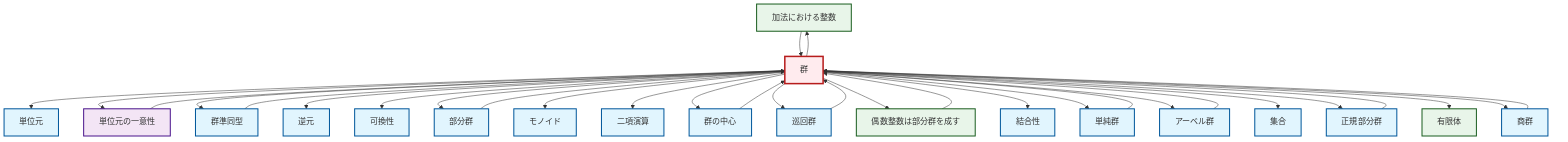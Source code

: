 graph TD
    classDef definition fill:#e1f5fe,stroke:#01579b,stroke-width:2px
    classDef theorem fill:#f3e5f5,stroke:#4a148c,stroke-width:2px
    classDef axiom fill:#fff3e0,stroke:#e65100,stroke-width:2px
    classDef example fill:#e8f5e9,stroke:#1b5e20,stroke-width:2px
    classDef current fill:#ffebee,stroke:#b71c1c,stroke-width:3px
    ex-integers-addition["加法における整数"]:::example
    def-binary-operation["二項演算"]:::definition
    def-inverse-element["逆元"]:::definition
    def-center-of-group["群の中心"]:::definition
    def-homomorphism["群準同型"]:::definition
    def-subgroup["部分群"]:::definition
    def-abelian-group["アーベル群"]:::definition
    def-cyclic-group["巡回群"]:::definition
    def-simple-group["単純群"]:::definition
    def-set["集合"]:::definition
    thm-unique-identity["単位元の一意性"]:::theorem
    ex-even-integers-subgroup["偶数整数は部分群を成す"]:::example
    def-quotient-group["商群"]:::definition
    def-identity-element["単位元"]:::definition
    def-normal-subgroup["正規部分群"]:::definition
    def-group["群"]:::definition
    def-associativity["結合性"]:::definition
    ex-finite-field["有限体"]:::example
    def-monoid["モノイド"]:::definition
    def-commutativity["可換性"]:::definition
    def-group --> def-identity-element
    def-group --> thm-unique-identity
    def-subgroup --> def-group
    def-group --> def-homomorphism
    ex-even-integers-subgroup --> def-group
    def-group --> def-inverse-element
    def-cyclic-group --> def-group
    def-group --> def-commutativity
    def-group --> ex-integers-addition
    def-quotient-group --> def-group
    def-group --> def-subgroup
    def-group --> def-monoid
    def-group --> def-binary-operation
    def-group --> def-center-of-group
    ex-integers-addition --> def-group
    def-center-of-group --> def-group
    def-group --> def-cyclic-group
    def-group --> ex-even-integers-subgroup
    def-normal-subgroup --> def-group
    def-simple-group --> def-group
    def-group --> def-associativity
    def-abelian-group --> def-group
    def-group --> def-simple-group
    def-group --> def-abelian-group
    def-group --> def-set
    def-group --> def-normal-subgroup
    def-group --> ex-finite-field
    def-group --> def-quotient-group
    thm-unique-identity --> def-group
    def-homomorphism --> def-group
    class def-group current